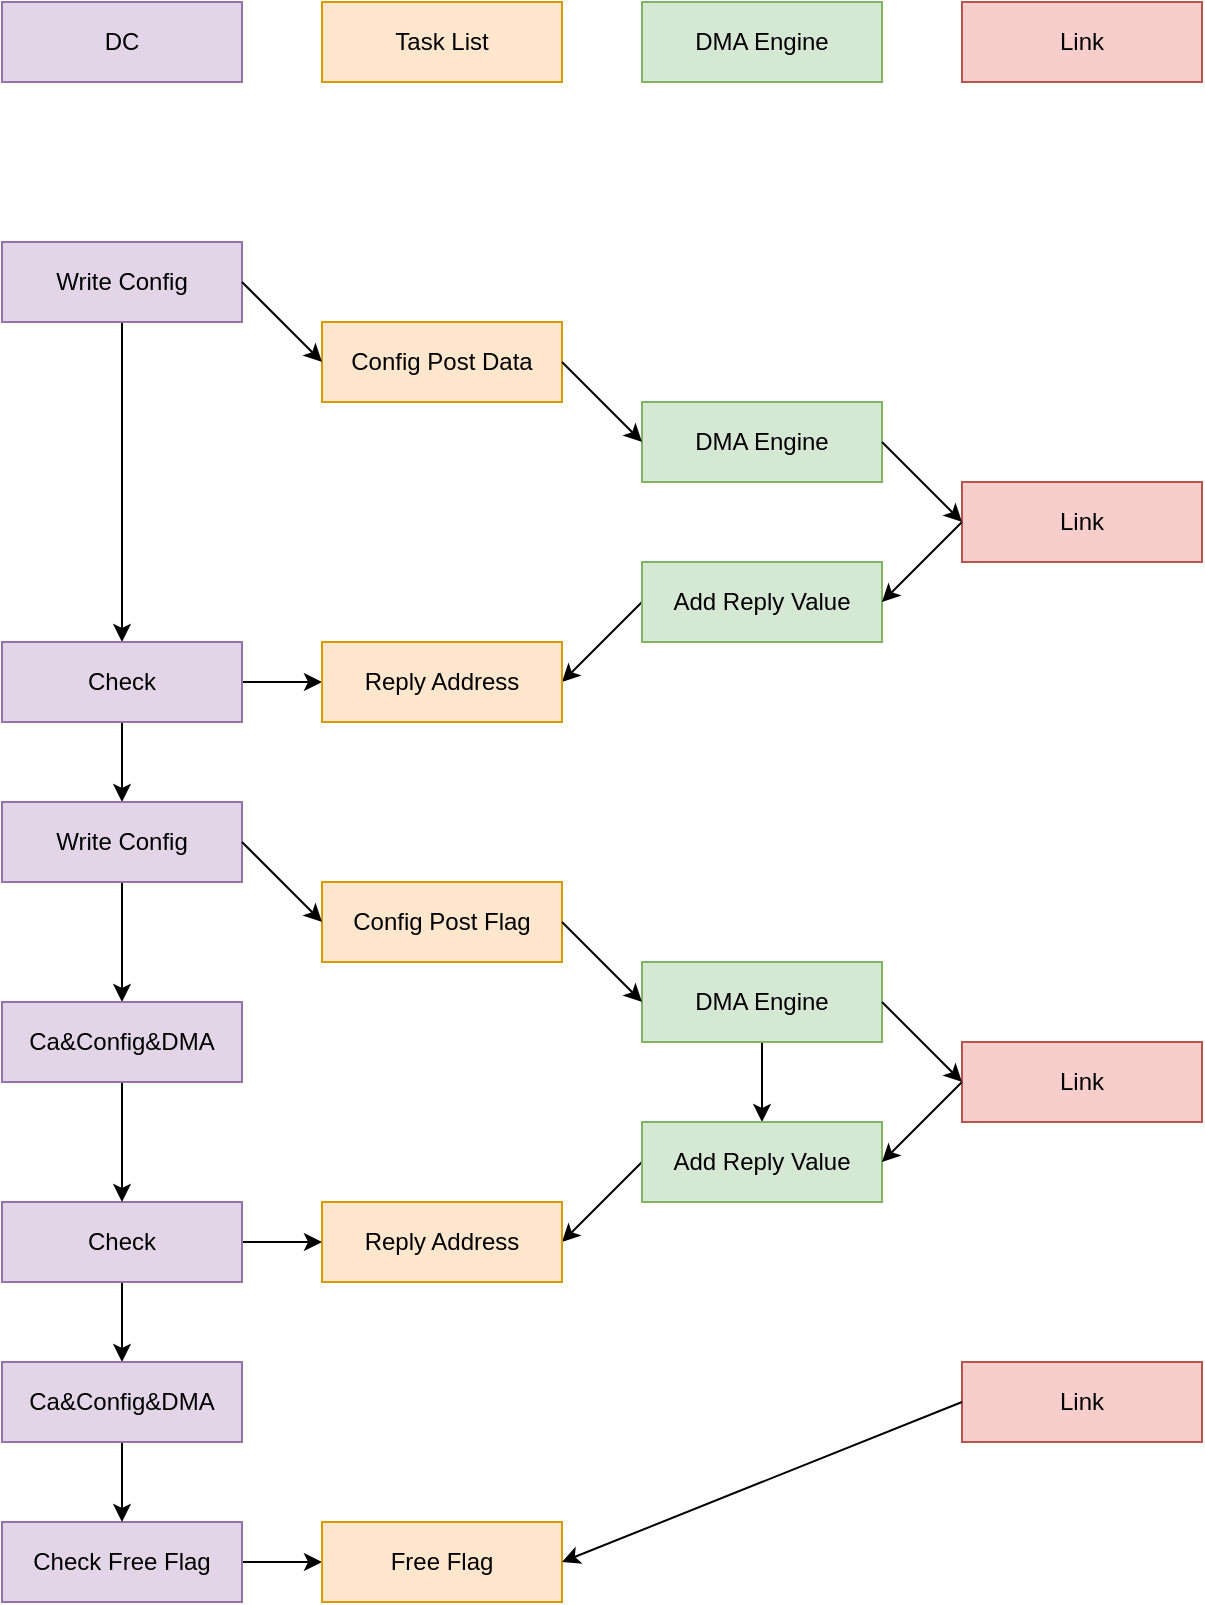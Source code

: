 <mxfile version="22.1.18" type="github">
  <diagram name="Page-1" id="s3heozkomzlUVeIXDbwT">
    <mxGraphModel dx="59" dy="1677" grid="1" gridSize="10" guides="1" tooltips="1" connect="1" arrows="1" fold="1" page="1" pageScale="1" pageWidth="850" pageHeight="1100" math="0" shadow="0">
      <root>
        <mxCell id="0" />
        <mxCell id="1" parent="0" />
        <mxCell id="wDnHBF98lUiI10txaaC0-166" value="" style="edgeStyle=orthogonalEdgeStyle;rounded=0;orthogonalLoop=1;jettySize=auto;html=1;" parent="1" source="wDnHBF98lUiI10txaaC0-134" target="wDnHBF98lUiI10txaaC0-160" edge="1">
          <mxGeometry relative="1" as="geometry" />
        </mxCell>
        <mxCell id="wDnHBF98lUiI10txaaC0-134" value="Write Config" style="rounded=0;whiteSpace=wrap;html=1;fillColor=#e1d5e7;strokeColor=#9673a6;" parent="1" vertex="1">
          <mxGeometry x="1000" y="-160" width="120" height="40" as="geometry" />
        </mxCell>
        <mxCell id="wDnHBF98lUiI10txaaC0-136" value="Config Post Data" style="rounded=0;whiteSpace=wrap;html=1;fillColor=#ffe6cc;strokeColor=#d79b00;" parent="1" vertex="1">
          <mxGeometry x="1160" y="-120" width="120" height="40" as="geometry" />
        </mxCell>
        <mxCell id="wDnHBF98lUiI10txaaC0-140" value="" style="endArrow=classic;html=1;rounded=0;exitX=1;exitY=0.5;exitDx=0;exitDy=0;entryX=0;entryY=0.5;entryDx=0;entryDy=0;" parent="1" source="wDnHBF98lUiI10txaaC0-134" target="wDnHBF98lUiI10txaaC0-136" edge="1">
          <mxGeometry width="50" height="50" relative="1" as="geometry">
            <mxPoint x="1050" y="20" as="sourcePoint" />
            <mxPoint x="1100" y="-30" as="targetPoint" />
          </mxGeometry>
        </mxCell>
        <mxCell id="wDnHBF98lUiI10txaaC0-149" value="DC" style="rounded=0;whiteSpace=wrap;html=1;fillColor=#e1d5e7;strokeColor=#9673a6;" parent="1" vertex="1">
          <mxGeometry x="1000" y="-280" width="120" height="40" as="geometry" />
        </mxCell>
        <mxCell id="wDnHBF98lUiI10txaaC0-150" value="Task List" style="rounded=0;whiteSpace=wrap;html=1;fillColor=#ffe6cc;strokeColor=#d79b00;" parent="1" vertex="1">
          <mxGeometry x="1160" y="-280" width="120" height="40" as="geometry" />
        </mxCell>
        <mxCell id="wDnHBF98lUiI10txaaC0-151" value="DMA Engine" style="rounded=0;whiteSpace=wrap;html=1;fillColor=#d5e8d4;strokeColor=#82b366;" parent="1" vertex="1">
          <mxGeometry x="1320" y="-280" width="120" height="40" as="geometry" />
        </mxCell>
        <mxCell id="wDnHBF98lUiI10txaaC0-153" value="Link" style="rounded=0;whiteSpace=wrap;html=1;fillColor=#f8cecc;strokeColor=#b85450;" parent="1" vertex="1">
          <mxGeometry x="1480" y="-280" width="120" height="40" as="geometry" />
        </mxCell>
        <mxCell id="wDnHBF98lUiI10txaaC0-155" value="DMA Engine" style="rounded=0;whiteSpace=wrap;html=1;fillColor=#d5e8d4;strokeColor=#82b366;" parent="1" vertex="1">
          <mxGeometry x="1320" y="-80" width="120" height="40" as="geometry" />
        </mxCell>
        <mxCell id="wDnHBF98lUiI10txaaC0-156" value="" style="endArrow=classic;html=1;rounded=0;exitX=0;exitY=0.5;exitDx=0;exitDy=0;entryX=1;entryY=0.5;entryDx=0;entryDy=0;" parent="1" source="wDnHBF98lUiI10txaaC0-159" target="wDnHBF98lUiI10txaaC0-161" edge="1">
          <mxGeometry width="50" height="50" relative="1" as="geometry">
            <mxPoint x="1130" y="-130" as="sourcePoint" />
            <mxPoint x="1280" y="-20" as="targetPoint" />
          </mxGeometry>
        </mxCell>
        <mxCell id="wDnHBF98lUiI10txaaC0-159" value="Add Reply Value" style="rounded=0;whiteSpace=wrap;html=1;fillColor=#d5e8d4;strokeColor=#82b366;" parent="1" vertex="1">
          <mxGeometry x="1320" width="120" height="40" as="geometry" />
        </mxCell>
        <mxCell id="wDnHBF98lUiI10txaaC0-165" value="" style="edgeStyle=orthogonalEdgeStyle;rounded=0;orthogonalLoop=1;jettySize=auto;html=1;" parent="1" source="wDnHBF98lUiI10txaaC0-160" target="wDnHBF98lUiI10txaaC0-164" edge="1">
          <mxGeometry relative="1" as="geometry" />
        </mxCell>
        <mxCell id="wDnHBF98lUiI10txaaC0-170" value="" style="edgeStyle=orthogonalEdgeStyle;rounded=0;orthogonalLoop=1;jettySize=auto;html=1;" parent="1" source="wDnHBF98lUiI10txaaC0-160" target="wDnHBF98lUiI10txaaC0-161" edge="1">
          <mxGeometry relative="1" as="geometry" />
        </mxCell>
        <mxCell id="wDnHBF98lUiI10txaaC0-160" value="Check" style="rounded=0;whiteSpace=wrap;html=1;fillColor=#e1d5e7;strokeColor=#9673a6;" parent="1" vertex="1">
          <mxGeometry x="1000" y="40" width="120" height="40" as="geometry" />
        </mxCell>
        <mxCell id="wDnHBF98lUiI10txaaC0-161" value="Reply Address" style="rounded=0;whiteSpace=wrap;html=1;fillColor=#ffe6cc;strokeColor=#d79b00;" parent="1" vertex="1">
          <mxGeometry x="1160" y="40" width="120" height="40" as="geometry" />
        </mxCell>
        <mxCell id="wDnHBF98lUiI10txaaC0-184" value="" style="edgeStyle=orthogonalEdgeStyle;rounded=0;orthogonalLoop=1;jettySize=auto;html=1;" parent="1" source="wDnHBF98lUiI10txaaC0-164" target="wDnHBF98lUiI10txaaC0-183" edge="1">
          <mxGeometry relative="1" as="geometry" />
        </mxCell>
        <mxCell id="wDnHBF98lUiI10txaaC0-164" value="Write Config" style="rounded=0;whiteSpace=wrap;html=1;fillColor=#e1d5e7;strokeColor=#9673a6;" parent="1" vertex="1">
          <mxGeometry x="1000" y="120" width="120" height="40" as="geometry" />
        </mxCell>
        <mxCell id="wDnHBF98lUiI10txaaC0-167" value="Config Post Flag" style="rounded=0;whiteSpace=wrap;html=1;fillColor=#ffe6cc;strokeColor=#d79b00;" parent="1" vertex="1">
          <mxGeometry x="1160" y="160" width="120" height="40" as="geometry" />
        </mxCell>
        <mxCell id="wDnHBF98lUiI10txaaC0-168" value="" style="endArrow=classic;html=1;rounded=0;exitX=1;exitY=0.5;exitDx=0;exitDy=0;entryX=0;entryY=0.5;entryDx=0;entryDy=0;" parent="1" source="wDnHBF98lUiI10txaaC0-136" target="wDnHBF98lUiI10txaaC0-155" edge="1">
          <mxGeometry width="50" height="50" relative="1" as="geometry">
            <mxPoint x="1130" y="-130" as="sourcePoint" />
            <mxPoint x="1170" y="-90" as="targetPoint" />
          </mxGeometry>
        </mxCell>
        <mxCell id="wDnHBF98lUiI10txaaC0-171" value="" style="endArrow=classic;html=1;rounded=0;exitX=1;exitY=0.5;exitDx=0;exitDy=0;entryX=0;entryY=0.5;entryDx=0;entryDy=0;" parent="1" source="wDnHBF98lUiI10txaaC0-164" target="wDnHBF98lUiI10txaaC0-167" edge="1">
          <mxGeometry width="50" height="50" relative="1" as="geometry">
            <mxPoint x="1130" y="-170" as="sourcePoint" />
            <mxPoint x="1170" y="-130" as="targetPoint" />
          </mxGeometry>
        </mxCell>
        <mxCell id="wDnHBF98lUiI10txaaC0-172" value="" style="edgeStyle=orthogonalEdgeStyle;rounded=0;orthogonalLoop=1;jettySize=auto;html=1;" parent="1" source="wDnHBF98lUiI10txaaC0-173" target="wDnHBF98lUiI10txaaC0-175" edge="1">
          <mxGeometry relative="1" as="geometry" />
        </mxCell>
        <mxCell id="wDnHBF98lUiI10txaaC0-173" value="DMA Engine" style="rounded=0;whiteSpace=wrap;html=1;fillColor=#d5e8d4;strokeColor=#82b366;" parent="1" vertex="1">
          <mxGeometry x="1320" y="200" width="120" height="40" as="geometry" />
        </mxCell>
        <mxCell id="wDnHBF98lUiI10txaaC0-174" value="" style="endArrow=classic;html=1;rounded=0;exitX=0;exitY=0.5;exitDx=0;exitDy=0;entryX=1;entryY=0.5;entryDx=0;entryDy=0;" parent="1" source="wDnHBF98lUiI10txaaC0-175" edge="1">
          <mxGeometry width="50" height="50" relative="1" as="geometry">
            <mxPoint x="1130" y="150" as="sourcePoint" />
            <mxPoint x="1280" y="340" as="targetPoint" />
          </mxGeometry>
        </mxCell>
        <mxCell id="wDnHBF98lUiI10txaaC0-175" value="Add Reply Value" style="rounded=0;whiteSpace=wrap;html=1;fillColor=#d5e8d4;strokeColor=#82b366;" parent="1" vertex="1">
          <mxGeometry x="1320" y="280" width="120" height="40" as="geometry" />
        </mxCell>
        <mxCell id="wDnHBF98lUiI10txaaC0-176" value="" style="endArrow=classic;html=1;rounded=0;exitX=1;exitY=0.5;exitDx=0;exitDy=0;entryX=0;entryY=0.5;entryDx=0;entryDy=0;" parent="1" target="wDnHBF98lUiI10txaaC0-173" edge="1">
          <mxGeometry width="50" height="50" relative="1" as="geometry">
            <mxPoint x="1280" y="180" as="sourcePoint" />
            <mxPoint x="1170" y="190" as="targetPoint" />
          </mxGeometry>
        </mxCell>
        <mxCell id="wDnHBF98lUiI10txaaC0-177" value="Reply Address" style="rounded=0;whiteSpace=wrap;html=1;fillColor=#ffe6cc;strokeColor=#d79b00;" parent="1" vertex="1">
          <mxGeometry x="1160" y="320" width="120" height="40" as="geometry" />
        </mxCell>
        <mxCell id="wDnHBF98lUiI10txaaC0-182" value="" style="edgeStyle=orthogonalEdgeStyle;rounded=0;orthogonalLoop=1;jettySize=auto;html=1;" parent="1" source="wDnHBF98lUiI10txaaC0-178" target="wDnHBF98lUiI10txaaC0-177" edge="1">
          <mxGeometry relative="1" as="geometry" />
        </mxCell>
        <mxCell id="wDnHBF98lUiI10txaaC0-196" value="" style="edgeStyle=orthogonalEdgeStyle;rounded=0;orthogonalLoop=1;jettySize=auto;html=1;" parent="1" source="wDnHBF98lUiI10txaaC0-178" target="wDnHBF98lUiI10txaaC0-195" edge="1">
          <mxGeometry relative="1" as="geometry" />
        </mxCell>
        <mxCell id="wDnHBF98lUiI10txaaC0-178" value="Check" style="rounded=0;whiteSpace=wrap;html=1;fillColor=#e1d5e7;strokeColor=#9673a6;" parent="1" vertex="1">
          <mxGeometry x="1000" y="320" width="120" height="40" as="geometry" />
        </mxCell>
        <mxCell id="wDnHBF98lUiI10txaaC0-179" value="Link" style="rounded=0;whiteSpace=wrap;html=1;fillColor=#f8cecc;strokeColor=#b85450;" parent="1" vertex="1">
          <mxGeometry x="1480" y="-40" width="120" height="40" as="geometry" />
        </mxCell>
        <mxCell id="wDnHBF98lUiI10txaaC0-180" value="" style="endArrow=classic;html=1;rounded=0;exitX=1;exitY=0.5;exitDx=0;exitDy=0;entryX=0;entryY=0.5;entryDx=0;entryDy=0;" parent="1" source="wDnHBF98lUiI10txaaC0-155" target="wDnHBF98lUiI10txaaC0-179" edge="1">
          <mxGeometry width="50" height="50" relative="1" as="geometry">
            <mxPoint x="1290" y="-90" as="sourcePoint" />
            <mxPoint x="1330" y="-50" as="targetPoint" />
          </mxGeometry>
        </mxCell>
        <mxCell id="wDnHBF98lUiI10txaaC0-181" value="" style="endArrow=classic;html=1;rounded=0;exitX=0;exitY=0.5;exitDx=0;exitDy=0;entryX=1;entryY=0.5;entryDx=0;entryDy=0;" parent="1" source="wDnHBF98lUiI10txaaC0-179" target="wDnHBF98lUiI10txaaC0-159" edge="1">
          <mxGeometry width="50" height="50" relative="1" as="geometry">
            <mxPoint x="1450" y="-50" as="sourcePoint" />
            <mxPoint x="1490" y="-10" as="targetPoint" />
          </mxGeometry>
        </mxCell>
        <mxCell id="wDnHBF98lUiI10txaaC0-185" value="" style="edgeStyle=orthogonalEdgeStyle;rounded=0;orthogonalLoop=1;jettySize=auto;html=1;" parent="1" source="wDnHBF98lUiI10txaaC0-183" target="wDnHBF98lUiI10txaaC0-178" edge="1">
          <mxGeometry relative="1" as="geometry" />
        </mxCell>
        <mxCell id="wDnHBF98lUiI10txaaC0-183" value="Ca&amp;amp;Config&amp;amp;DMA" style="rounded=0;whiteSpace=wrap;html=1;fillColor=#e1d5e7;strokeColor=#9673a6;" parent="1" vertex="1">
          <mxGeometry x="1000" y="220" width="120" height="40" as="geometry" />
        </mxCell>
        <mxCell id="wDnHBF98lUiI10txaaC0-186" value="Link" style="rounded=0;whiteSpace=wrap;html=1;fillColor=#f8cecc;strokeColor=#b85450;" parent="1" vertex="1">
          <mxGeometry x="1480" y="240" width="120" height="40" as="geometry" />
        </mxCell>
        <mxCell id="wDnHBF98lUiI10txaaC0-187" value="" style="endArrow=classic;html=1;rounded=0;exitX=1;exitY=0.5;exitDx=0;exitDy=0;entryX=0;entryY=0.5;entryDx=0;entryDy=0;" parent="1" target="wDnHBF98lUiI10txaaC0-186" edge="1">
          <mxGeometry width="50" height="50" relative="1" as="geometry">
            <mxPoint x="1440" y="220" as="sourcePoint" />
            <mxPoint x="1330" y="230" as="targetPoint" />
          </mxGeometry>
        </mxCell>
        <mxCell id="wDnHBF98lUiI10txaaC0-188" value="" style="endArrow=classic;html=1;rounded=0;exitX=0;exitY=0.5;exitDx=0;exitDy=0;entryX=1;entryY=0.5;entryDx=0;entryDy=0;" parent="1" source="wDnHBF98lUiI10txaaC0-186" edge="1">
          <mxGeometry width="50" height="50" relative="1" as="geometry">
            <mxPoint x="1450" y="230" as="sourcePoint" />
            <mxPoint x="1440" y="300" as="targetPoint" />
          </mxGeometry>
        </mxCell>
        <mxCell id="wDnHBF98lUiI10txaaC0-193" value="" style="edgeStyle=orthogonalEdgeStyle;rounded=0;orthogonalLoop=1;jettySize=auto;html=1;" parent="1" source="wDnHBF98lUiI10txaaC0-189" target="wDnHBF98lUiI10txaaC0-192" edge="1">
          <mxGeometry relative="1" as="geometry" />
        </mxCell>
        <mxCell id="wDnHBF98lUiI10txaaC0-189" value="Check Free Flag" style="rounded=0;whiteSpace=wrap;html=1;fillColor=#e1d5e7;strokeColor=#9673a6;" parent="1" vertex="1">
          <mxGeometry x="1000" y="480" width="120" height="40" as="geometry" />
        </mxCell>
        <mxCell id="wDnHBF98lUiI10txaaC0-191" value="Link" style="rounded=0;whiteSpace=wrap;html=1;fillColor=#f8cecc;strokeColor=#b85450;" parent="1" vertex="1">
          <mxGeometry x="1480" y="400" width="120" height="40" as="geometry" />
        </mxCell>
        <mxCell id="wDnHBF98lUiI10txaaC0-192" value="Free Flag" style="rounded=0;whiteSpace=wrap;html=1;fillColor=#ffe6cc;strokeColor=#d79b00;" parent="1" vertex="1">
          <mxGeometry x="1160" y="480" width="120" height="40" as="geometry" />
        </mxCell>
        <mxCell id="wDnHBF98lUiI10txaaC0-194" value="" style="endArrow=classic;html=1;rounded=0;exitX=0;exitY=0.5;exitDx=0;exitDy=0;entryX=1;entryY=0.5;entryDx=0;entryDy=0;" parent="1" source="wDnHBF98lUiI10txaaC0-191" target="wDnHBF98lUiI10txaaC0-192" edge="1">
          <mxGeometry width="50" height="50" relative="1" as="geometry">
            <mxPoint x="1330" y="310" as="sourcePoint" />
            <mxPoint x="1290" y="350" as="targetPoint" />
          </mxGeometry>
        </mxCell>
        <mxCell id="wDnHBF98lUiI10txaaC0-197" value="" style="edgeStyle=orthogonalEdgeStyle;rounded=0;orthogonalLoop=1;jettySize=auto;html=1;" parent="1" source="wDnHBF98lUiI10txaaC0-195" target="wDnHBF98lUiI10txaaC0-189" edge="1">
          <mxGeometry relative="1" as="geometry" />
        </mxCell>
        <mxCell id="wDnHBF98lUiI10txaaC0-195" value="Ca&amp;amp;Config&amp;amp;DMA" style="rounded=0;whiteSpace=wrap;html=1;fillColor=#e1d5e7;strokeColor=#9673a6;" parent="1" vertex="1">
          <mxGeometry x="1000" y="400" width="120" height="40" as="geometry" />
        </mxCell>
      </root>
    </mxGraphModel>
  </diagram>
</mxfile>
